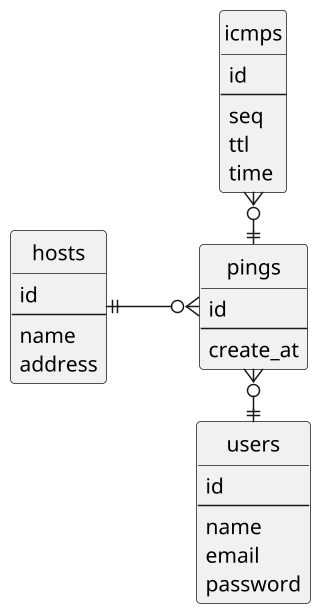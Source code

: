 @startuml
hide circle
scale 1.5
skinparam linetype ortho
skinparam monochrome true
left to right direction

entity "hosts" as host {
  id
  --
  name
  address
}

entity "pings" as ping {
  id
  --
  create_at
}

entity "icmps" as icmp {
  id
  --
  seq
  ttl
  time
}

entity "users" as user {
  id
  --
  name
  email
  password
}

host ||--o{ ping
ping ||-upo{ icmp
user ||-upo{ ping
@enduml
